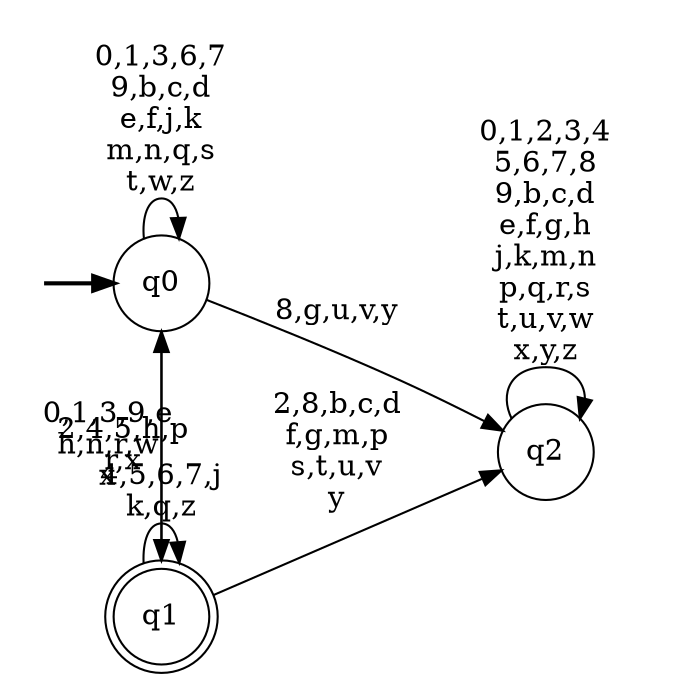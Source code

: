 digraph BlueStar {
__start0 [style = invis, shape = none, label = "", width = 0, height = 0];

rankdir=LR;
size="8,5";

s0 [style="filled", color="black", fillcolor="white" shape="circle", label="q0"];
s1 [style="rounded,filled", color="black", fillcolor="white" shape="doublecircle", label="q1"];
s2 [style="filled", color="black", fillcolor="white" shape="circle", label="q2"];
subgraph cluster_main { 
	graph [pad=".75", ranksep="0.15", nodesep="0.15"];
	 style=invis; 
	__start0 -> s0 [penwidth=2];
}
s0 -> s0 [label="0,1,3,6,7\n9,b,c,d\ne,f,j,k\nm,n,q,s\nt,w,z"];
s0 -> s1 [label="2,4,5,h,p\nr,x"];
s0 -> s2 [label="8,g,u,v,y"];
s1 -> s0 [label="0,1,3,9,e\nh,n,r,w\nx"];
s1 -> s1 [label="4,5,6,7,j\nk,q,z"];
s1 -> s2 [label="2,8,b,c,d\nf,g,m,p\ns,t,u,v\ny"];
s2 -> s2 [label="0,1,2,3,4\n5,6,7,8\n9,b,c,d\ne,f,g,h\nj,k,m,n\np,q,r,s\nt,u,v,w\nx,y,z"];

}